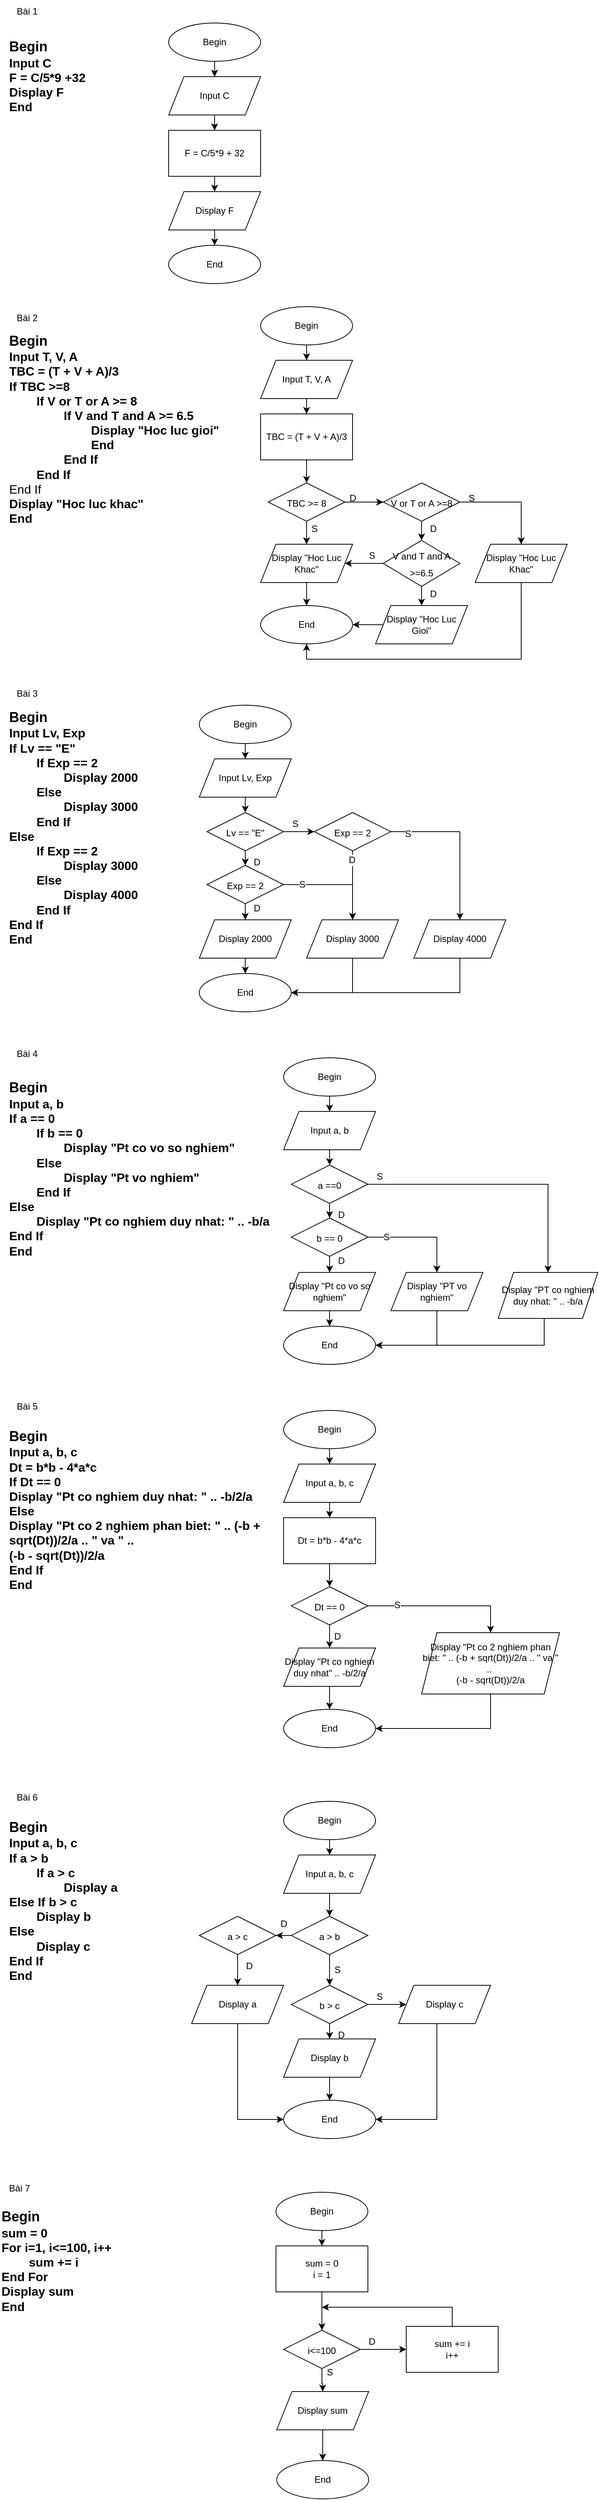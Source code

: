 <mxfile version="20.7.4" type="device"><diagram id="lc-SLpVV44eGKO-HCdqq" name="Trang-1"><mxGraphModel dx="4180" dy="2390" grid="1" gridSize="10" guides="1" tooltips="1" connect="1" arrows="1" fold="1" page="1" pageScale="1" pageWidth="827" pageHeight="1169" math="0" shadow="0"><root><mxCell id="0"/><mxCell id="1" parent="0"/><mxCell id="W1fI1ODTLd0WlLCJsgBS-1" value="Bài 1" style="text;html=1;align=center;verticalAlign=middle;resizable=0;points=[];autosize=1;strokeColor=none;fillColor=none;" vertex="1" parent="1"><mxGeometry x="40" y="40" width="50" height="30" as="geometry"/></mxCell><mxCell id="W1fI1ODTLd0WlLCJsgBS-13" style="edgeStyle=orthogonalEdgeStyle;rounded=0;orthogonalLoop=1;jettySize=auto;html=1;fontSize=18;" edge="1" parent="1" source="W1fI1ODTLd0WlLCJsgBS-7" target="W1fI1ODTLd0WlLCJsgBS-9"><mxGeometry relative="1" as="geometry"/></mxCell><mxCell id="W1fI1ODTLd0WlLCJsgBS-7" value="Begin" style="ellipse;whiteSpace=wrap;html=1;" vertex="1" parent="1"><mxGeometry x="250" y="70" width="120" height="50" as="geometry"/></mxCell><mxCell id="W1fI1ODTLd0WlLCJsgBS-8" value="&lt;div style=&quot;&quot;&gt;&lt;span style=&quot;background-color: initial;&quot;&gt;&lt;font style=&quot;font-size: 18px;&quot;&gt;&lt;b&gt;Begin&lt;/b&gt;&lt;/font&gt;&lt;/span&gt;&lt;/div&gt;&lt;div style=&quot;&quot;&gt;&lt;span style=&quot;background-color: initial;&quot;&gt;&lt;font size=&quot;3&quot;&gt;&lt;b&gt;Input C&lt;/b&gt;&lt;/font&gt;&lt;/span&gt;&lt;/div&gt;&lt;div style=&quot;&quot;&gt;&lt;span style=&quot;background-color: initial;&quot;&gt;&lt;font size=&quot;3&quot;&gt;&lt;b&gt;F = C/5*9 +32&lt;/b&gt;&lt;/font&gt;&lt;/span&gt;&lt;/div&gt;&lt;div style=&quot;&quot;&gt;&lt;span style=&quot;background-color: initial;&quot;&gt;&lt;font size=&quot;3&quot;&gt;&lt;b&gt;Display F&lt;/b&gt;&lt;/font&gt;&lt;/span&gt;&lt;/div&gt;&lt;div style=&quot;&quot;&gt;&lt;span style=&quot;background-color: initial;&quot;&gt;&lt;font size=&quot;3&quot;&gt;&lt;b&gt;End&lt;/b&gt;&lt;/font&gt;&lt;/span&gt;&lt;/div&gt;" style="text;html=1;strokeColor=none;fillColor=none;align=left;verticalAlign=middle;whiteSpace=wrap;rounded=0;" vertex="1" parent="1"><mxGeometry x="40" y="80" width="175" height="120" as="geometry"/></mxCell><mxCell id="W1fI1ODTLd0WlLCJsgBS-14" style="edgeStyle=orthogonalEdgeStyle;rounded=0;orthogonalLoop=1;jettySize=auto;html=1;fontSize=18;" edge="1" parent="1" source="W1fI1ODTLd0WlLCJsgBS-9" target="W1fI1ODTLd0WlLCJsgBS-10"><mxGeometry relative="1" as="geometry"/></mxCell><mxCell id="W1fI1ODTLd0WlLCJsgBS-9" value="Input C" style="shape=parallelogram;perimeter=parallelogramPerimeter;whiteSpace=wrap;html=1;fixedSize=1;" vertex="1" parent="1"><mxGeometry x="250" y="140" width="120" height="50" as="geometry"/></mxCell><mxCell id="W1fI1ODTLd0WlLCJsgBS-15" style="edgeStyle=orthogonalEdgeStyle;rounded=0;orthogonalLoop=1;jettySize=auto;html=1;fontSize=18;" edge="1" parent="1" source="W1fI1ODTLd0WlLCJsgBS-10" target="W1fI1ODTLd0WlLCJsgBS-11"><mxGeometry relative="1" as="geometry"/></mxCell><mxCell id="W1fI1ODTLd0WlLCJsgBS-10" value="F = C/5*9 + 32" style="rounded=0;whiteSpace=wrap;html=1;" vertex="1" parent="1"><mxGeometry x="250" y="210" width="120" height="60" as="geometry"/></mxCell><mxCell id="W1fI1ODTLd0WlLCJsgBS-16" style="edgeStyle=orthogonalEdgeStyle;rounded=0;orthogonalLoop=1;jettySize=auto;html=1;fontSize=18;" edge="1" parent="1" source="W1fI1ODTLd0WlLCJsgBS-11" target="W1fI1ODTLd0WlLCJsgBS-12"><mxGeometry relative="1" as="geometry"/></mxCell><mxCell id="W1fI1ODTLd0WlLCJsgBS-11" value="Display F" style="shape=parallelogram;perimeter=parallelogramPerimeter;whiteSpace=wrap;html=1;fixedSize=1;" vertex="1" parent="1"><mxGeometry x="250" y="290" width="120" height="50" as="geometry"/></mxCell><mxCell id="W1fI1ODTLd0WlLCJsgBS-12" value="End" style="ellipse;whiteSpace=wrap;html=1;" vertex="1" parent="1"><mxGeometry x="250" y="360" width="120" height="50" as="geometry"/></mxCell><mxCell id="W1fI1ODTLd0WlLCJsgBS-19" value="Bài 2" style="text;html=1;align=center;verticalAlign=middle;resizable=0;points=[];autosize=1;strokeColor=none;fillColor=none;" vertex="1" parent="1"><mxGeometry x="40" y="440" width="50" height="30" as="geometry"/></mxCell><mxCell id="W1fI1ODTLd0WlLCJsgBS-20" value="&lt;div style=&quot;&quot;&gt;&lt;span style=&quot;background-color: initial;&quot;&gt;&lt;font style=&quot;font-size: 18px;&quot;&gt;&lt;b&gt;Begin&lt;/b&gt;&lt;/font&gt;&lt;/span&gt;&lt;/div&gt;&lt;div style=&quot;&quot;&gt;&lt;span style=&quot;background-color: initial;&quot;&gt;&lt;font size=&quot;3&quot;&gt;&lt;b&gt;Input T, V, A&lt;/b&gt;&lt;/font&gt;&lt;/span&gt;&lt;/div&gt;&lt;div style=&quot;&quot;&gt;&lt;font size=&quot;3&quot;&gt;&lt;b&gt;TBC = (T + V + A)/3&lt;/b&gt;&lt;/font&gt;&lt;/div&gt;&lt;div style=&quot;&quot;&gt;&lt;font size=&quot;3&quot;&gt;&lt;b&gt;If TBC &amp;gt;=8&lt;/b&gt;&lt;/font&gt;&lt;/div&gt;&lt;div style=&quot;&quot;&gt;&lt;font size=&quot;3&quot;&gt;&lt;b&gt;&lt;span style=&quot;white-space: pre;&quot;&gt;&#9;&lt;/span&gt;If V or T or A &amp;gt;= 8&lt;br&gt;&lt;/b&gt;&lt;/font&gt;&lt;/div&gt;&lt;div style=&quot;&quot;&gt;&lt;font size=&quot;3&quot;&gt;&lt;b&gt;&lt;span style=&quot;white-space: pre;&quot;&gt;&#9;&lt;/span&gt;&lt;span style=&quot;white-space: pre;&quot;&gt;&#9;&lt;/span&gt;If V and T and A &amp;gt;= 6.5&lt;/b&gt;&lt;/font&gt;&lt;/div&gt;&lt;div style=&quot;&quot;&gt;&lt;font size=&quot;3&quot;&gt;&lt;b&gt;&lt;span style=&quot;white-space: pre;&quot;&gt;&#9;&lt;/span&gt;&lt;span style=&quot;white-space: pre;&quot;&gt;&#9;&lt;/span&gt;&lt;span style=&quot;white-space: pre;&quot;&gt;&#9;&lt;/span&gt;Display &quot;Hoc luc gioi&quot;&lt;br&gt;&lt;/b&gt;&lt;/font&gt;&lt;/div&gt;&lt;div style=&quot;&quot;&gt;&lt;font size=&quot;3&quot;&gt;&lt;b&gt;&lt;span style=&quot;white-space: pre;&quot;&gt;&#9;&lt;/span&gt;&lt;span style=&quot;white-space: pre;&quot;&gt;&#9;&lt;/span&gt;&lt;span style=&quot;white-space: pre;&quot;&gt;&#9;&lt;/span&gt;End&lt;br&gt;&lt;/b&gt;&lt;/font&gt;&lt;/div&gt;&lt;div style=&quot;&quot;&gt;&lt;font size=&quot;3&quot;&gt;&lt;b&gt;&lt;span style=&quot;white-space: pre;&quot;&gt;&#9;&lt;/span&gt;&lt;span style=&quot;white-space: pre;&quot;&gt;&#9;&lt;/span&gt;End If&lt;br&gt;&lt;/b&gt;&lt;/font&gt;&lt;/div&gt;&lt;div style=&quot;&quot;&gt;&lt;font size=&quot;3&quot;&gt;&lt;b&gt;&lt;span style=&quot;white-space: pre;&quot;&gt;&#9;&lt;/span&gt;End If&lt;/b&gt;&lt;/font&gt;&lt;span style=&quot;background-color: initial; font-size: medium; white-space: pre;&quot;&gt;&#9;&lt;/span&gt;&lt;/div&gt;&lt;div style=&quot;&quot;&gt;&lt;font size=&quot;3&quot;&gt;End If&lt;/font&gt;&lt;/div&gt;&lt;div style=&quot;&quot;&gt;&lt;span style=&quot;background-color: initial;&quot;&gt;&lt;font size=&quot;3&quot;&gt;&lt;b&gt;Display &quot;Hoc luc khac&quot;&lt;/b&gt;&lt;/font&gt;&lt;/span&gt;&lt;/div&gt;&lt;div style=&quot;&quot;&gt;&lt;span style=&quot;background-color: initial;&quot;&gt;&lt;font size=&quot;3&quot;&gt;&lt;b&gt;End&lt;/b&gt;&lt;/font&gt;&lt;/span&gt;&lt;/div&gt;" style="text;html=1;strokeColor=none;fillColor=none;align=left;verticalAlign=middle;whiteSpace=wrap;rounded=0;" vertex="1" parent="1"><mxGeometry x="40" y="480" width="300" height="240" as="geometry"/></mxCell><mxCell id="W1fI1ODTLd0WlLCJsgBS-21" style="edgeStyle=orthogonalEdgeStyle;rounded=0;orthogonalLoop=1;jettySize=auto;html=1;fontSize=18;" edge="1" source="W1fI1ODTLd0WlLCJsgBS-22" target="W1fI1ODTLd0WlLCJsgBS-24" parent="1"><mxGeometry relative="1" as="geometry"/></mxCell><mxCell id="W1fI1ODTLd0WlLCJsgBS-22" value="Begin" style="ellipse;whiteSpace=wrap;html=1;" vertex="1" parent="1"><mxGeometry x="370" y="440" width="120" height="50" as="geometry"/></mxCell><mxCell id="W1fI1ODTLd0WlLCJsgBS-23" style="edgeStyle=orthogonalEdgeStyle;rounded=0;orthogonalLoop=1;jettySize=auto;html=1;fontSize=18;" edge="1" source="W1fI1ODTLd0WlLCJsgBS-24" target="W1fI1ODTLd0WlLCJsgBS-26" parent="1"><mxGeometry relative="1" as="geometry"/></mxCell><mxCell id="W1fI1ODTLd0WlLCJsgBS-24" value="Input T, V, A" style="shape=parallelogram;perimeter=parallelogramPerimeter;whiteSpace=wrap;html=1;fixedSize=1;" vertex="1" parent="1"><mxGeometry x="370" y="510" width="120" height="50" as="geometry"/></mxCell><mxCell id="W1fI1ODTLd0WlLCJsgBS-35" style="edgeStyle=orthogonalEdgeStyle;rounded=0;orthogonalLoop=1;jettySize=auto;html=1;entryX=0.5;entryY=0;entryDx=0;entryDy=0;fontSize=12;" edge="1" parent="1" source="W1fI1ODTLd0WlLCJsgBS-26" target="W1fI1ODTLd0WlLCJsgBS-30"><mxGeometry relative="1" as="geometry"/></mxCell><mxCell id="W1fI1ODTLd0WlLCJsgBS-26" value="TBC = (T + V + A)/3" style="rounded=0;whiteSpace=wrap;html=1;" vertex="1" parent="1"><mxGeometry x="370" y="580" width="120" height="60" as="geometry"/></mxCell><mxCell id="W1fI1ODTLd0WlLCJsgBS-27" style="edgeStyle=orthogonalEdgeStyle;rounded=0;orthogonalLoop=1;jettySize=auto;html=1;fontSize=18;" edge="1" source="W1fI1ODTLd0WlLCJsgBS-28" target="W1fI1ODTLd0WlLCJsgBS-29" parent="1"><mxGeometry relative="1" as="geometry"/></mxCell><mxCell id="W1fI1ODTLd0WlLCJsgBS-28" value="Display &quot;Hoc Luc Khac&quot;" style="shape=parallelogram;perimeter=parallelogramPerimeter;whiteSpace=wrap;html=1;fixedSize=1;" vertex="1" parent="1"><mxGeometry x="370" y="750" width="120" height="50" as="geometry"/></mxCell><mxCell id="W1fI1ODTLd0WlLCJsgBS-29" value="End" style="ellipse;whiteSpace=wrap;html=1;" vertex="1" parent="1"><mxGeometry x="370" y="830" width="120" height="50" as="geometry"/></mxCell><mxCell id="W1fI1ODTLd0WlLCJsgBS-36" style="edgeStyle=orthogonalEdgeStyle;rounded=0;orthogonalLoop=1;jettySize=auto;html=1;entryX=0.5;entryY=0;entryDx=0;entryDy=0;fontSize=12;" edge="1" parent="1" source="W1fI1ODTLd0WlLCJsgBS-30" target="W1fI1ODTLd0WlLCJsgBS-28"><mxGeometry relative="1" as="geometry"/></mxCell><mxCell id="W1fI1ODTLd0WlLCJsgBS-37" style="edgeStyle=orthogonalEdgeStyle;rounded=0;orthogonalLoop=1;jettySize=auto;html=1;entryX=0;entryY=0.5;entryDx=0;entryDy=0;fontSize=12;" edge="1" parent="1" source="W1fI1ODTLd0WlLCJsgBS-30" target="W1fI1ODTLd0WlLCJsgBS-31"><mxGeometry relative="1" as="geometry"/></mxCell><mxCell id="W1fI1ODTLd0WlLCJsgBS-41" value="" style="edgeStyle=orthogonalEdgeStyle;rounded=0;orthogonalLoop=1;jettySize=auto;html=1;fontSize=12;" edge="1" parent="1" source="W1fI1ODTLd0WlLCJsgBS-30" target="W1fI1ODTLd0WlLCJsgBS-31"><mxGeometry relative="1" as="geometry"/></mxCell><mxCell id="W1fI1ODTLd0WlLCJsgBS-30" value="&lt;span style=&quot;font-size: 12px;&quot;&gt;TBC &amp;gt;= 8&lt;/span&gt;" style="rhombus;whiteSpace=wrap;html=1;fontSize=18;" vertex="1" parent="1"><mxGeometry x="380" y="670" width="100" height="50" as="geometry"/></mxCell><mxCell id="W1fI1ODTLd0WlLCJsgBS-38" style="edgeStyle=orthogonalEdgeStyle;rounded=0;orthogonalLoop=1;jettySize=auto;html=1;fontSize=12;" edge="1" parent="1" source="W1fI1ODTLd0WlLCJsgBS-31" target="W1fI1ODTLd0WlLCJsgBS-32"><mxGeometry relative="1" as="geometry"/></mxCell><mxCell id="W1fI1ODTLd0WlLCJsgBS-55" style="edgeStyle=orthogonalEdgeStyle;rounded=0;orthogonalLoop=1;jettySize=auto;html=1;fontSize=12;" edge="1" parent="1" source="W1fI1ODTLd0WlLCJsgBS-31" target="W1fI1ODTLd0WlLCJsgBS-53"><mxGeometry relative="1" as="geometry"/></mxCell><mxCell id="W1fI1ODTLd0WlLCJsgBS-31" value="&lt;span style=&quot;font-size: 12px;&quot;&gt;V or T or A &amp;gt;=8&lt;/span&gt;" style="rhombus;whiteSpace=wrap;html=1;fontSize=18;" vertex="1" parent="1"><mxGeometry x="530" y="670" width="100" height="50" as="geometry"/></mxCell><mxCell id="W1fI1ODTLd0WlLCJsgBS-39" style="edgeStyle=orthogonalEdgeStyle;rounded=0;orthogonalLoop=1;jettySize=auto;html=1;entryX=0.5;entryY=0;entryDx=0;entryDy=0;fontSize=12;" edge="1" parent="1" source="W1fI1ODTLd0WlLCJsgBS-32" target="W1fI1ODTLd0WlLCJsgBS-33"><mxGeometry relative="1" as="geometry"/></mxCell><mxCell id="W1fI1ODTLd0WlLCJsgBS-51" style="edgeStyle=orthogonalEdgeStyle;rounded=0;orthogonalLoop=1;jettySize=auto;html=1;fontSize=12;" edge="1" parent="1" source="W1fI1ODTLd0WlLCJsgBS-32" target="W1fI1ODTLd0WlLCJsgBS-28"><mxGeometry relative="1" as="geometry"/></mxCell><mxCell id="W1fI1ODTLd0WlLCJsgBS-32" value="&lt;span style=&quot;font-size: 12px;&quot;&gt;V and T and A &amp;gt;=6.5&lt;/span&gt;" style="rhombus;whiteSpace=wrap;html=1;fontSize=18;" vertex="1" parent="1"><mxGeometry x="530" y="745" width="100" height="60" as="geometry"/></mxCell><mxCell id="W1fI1ODTLd0WlLCJsgBS-50" style="edgeStyle=orthogonalEdgeStyle;rounded=0;orthogonalLoop=1;jettySize=auto;html=1;entryX=1;entryY=0.5;entryDx=0;entryDy=0;fontSize=12;" edge="1" parent="1" source="W1fI1ODTLd0WlLCJsgBS-33" target="W1fI1ODTLd0WlLCJsgBS-29"><mxGeometry relative="1" as="geometry"/></mxCell><mxCell id="W1fI1ODTLd0WlLCJsgBS-33" value="Display &quot;Hoc Luc Gioi&quot;" style="shape=parallelogram;perimeter=parallelogramPerimeter;whiteSpace=wrap;html=1;fixedSize=1;" vertex="1" parent="1"><mxGeometry x="520" y="830" width="120" height="50" as="geometry"/></mxCell><mxCell id="W1fI1ODTLd0WlLCJsgBS-46" value="D" style="text;html=1;align=center;verticalAlign=middle;resizable=0;points=[];autosize=1;strokeColor=none;fillColor=none;fontSize=12;" vertex="1" parent="1"><mxGeometry x="475" y="675" width="30" height="30" as="geometry"/></mxCell><mxCell id="W1fI1ODTLd0WlLCJsgBS-47" value="S" style="text;html=1;align=center;verticalAlign=middle;resizable=0;points=[];autosize=1;strokeColor=none;fillColor=none;fontSize=12;" vertex="1" parent="1"><mxGeometry x="425" y="715" width="30" height="30" as="geometry"/></mxCell><mxCell id="W1fI1ODTLd0WlLCJsgBS-48" value="D" style="text;html=1;align=center;verticalAlign=middle;resizable=0;points=[];autosize=1;strokeColor=none;fillColor=none;fontSize=12;" vertex="1" parent="1"><mxGeometry x="580" y="715" width="30" height="30" as="geometry"/></mxCell><mxCell id="W1fI1ODTLd0WlLCJsgBS-49" value="D" style="text;html=1;align=center;verticalAlign=middle;resizable=0;points=[];autosize=1;strokeColor=none;fillColor=none;fontSize=12;" vertex="1" parent="1"><mxGeometry x="580" y="800" width="30" height="30" as="geometry"/></mxCell><mxCell id="W1fI1ODTLd0WlLCJsgBS-52" value="S" style="text;html=1;align=center;verticalAlign=middle;resizable=0;points=[];autosize=1;strokeColor=none;fillColor=none;fontSize=12;" vertex="1" parent="1"><mxGeometry x="500" y="750" width="30" height="30" as="geometry"/></mxCell><mxCell id="W1fI1ODTLd0WlLCJsgBS-58" style="edgeStyle=orthogonalEdgeStyle;rounded=0;orthogonalLoop=1;jettySize=auto;html=1;entryX=0.5;entryY=1;entryDx=0;entryDy=0;fontSize=12;" edge="1" parent="1" source="W1fI1ODTLd0WlLCJsgBS-53" target="W1fI1ODTLd0WlLCJsgBS-29"><mxGeometry relative="1" as="geometry"><Array as="points"><mxPoint x="710" y="900"/><mxPoint x="430" y="900"/></Array></mxGeometry></mxCell><mxCell id="W1fI1ODTLd0WlLCJsgBS-53" value="Display &quot;Hoc Luc Khac&quot;" style="shape=parallelogram;perimeter=parallelogramPerimeter;whiteSpace=wrap;html=1;fixedSize=1;" vertex="1" parent="1"><mxGeometry x="650" y="750" width="120" height="50" as="geometry"/></mxCell><mxCell id="W1fI1ODTLd0WlLCJsgBS-56" value="S" style="text;html=1;align=center;verticalAlign=middle;resizable=0;points=[];autosize=1;strokeColor=none;fillColor=none;fontSize=12;" vertex="1" parent="1"><mxGeometry x="630" y="675" width="30" height="30" as="geometry"/></mxCell><mxCell id="W1fI1ODTLd0WlLCJsgBS-59" value="Bài 3" style="text;html=1;align=center;verticalAlign=middle;resizable=0;points=[];autosize=1;strokeColor=none;fillColor=none;" vertex="1" parent="1"><mxGeometry x="40" y="930" width="50" height="30" as="geometry"/></mxCell><mxCell id="W1fI1ODTLd0WlLCJsgBS-60" value="&lt;div style=&quot;&quot;&gt;&lt;span style=&quot;background-color: initial;&quot;&gt;&lt;font style=&quot;font-size: 18px;&quot;&gt;&lt;b&gt;Begin&lt;/b&gt;&lt;/font&gt;&lt;/span&gt;&lt;/div&gt;&lt;div style=&quot;&quot;&gt;&lt;span style=&quot;background-color: initial;&quot;&gt;&lt;font size=&quot;3&quot;&gt;&lt;b&gt;Input Lv, Exp&lt;/b&gt;&lt;/font&gt;&lt;/span&gt;&lt;/div&gt;&lt;div style=&quot;&quot;&gt;&lt;font size=&quot;3&quot;&gt;&lt;b&gt;If Lv == &quot;E&quot;&lt;/b&gt;&lt;/font&gt;&lt;/div&gt;&lt;div style=&quot;&quot;&gt;&lt;font size=&quot;3&quot;&gt;&lt;b&gt;&lt;span style=&quot;white-space: pre;&quot;&gt;&#9;&lt;/span&gt;If Exp == 2&lt;/b&gt;&lt;/font&gt;&lt;/div&gt;&lt;div style=&quot;&quot;&gt;&lt;font size=&quot;3&quot;&gt;&lt;b&gt;&lt;span style=&quot;white-space: pre;&quot;&gt;&#9;&lt;/span&gt;&lt;span style=&quot;white-space: pre;&quot;&gt;&#9;&lt;/span&gt;Display 2000&lt;br&gt;&lt;/b&gt;&lt;/font&gt;&lt;/div&gt;&lt;div style=&quot;&quot;&gt;&lt;font size=&quot;3&quot;&gt;&lt;b&gt;&lt;span style=&quot;white-space: pre;&quot;&gt;&#9;&lt;/span&gt;Else&lt;br&gt;&lt;/b&gt;&lt;/font&gt;&lt;/div&gt;&lt;div style=&quot;&quot;&gt;&lt;font size=&quot;3&quot;&gt;&lt;b&gt;&lt;span style=&quot;white-space: pre;&quot;&gt;&#9;&lt;/span&gt;&lt;span style=&quot;white-space: pre;&quot;&gt;&#9;&lt;/span&gt;Display 3000&lt;br&gt;&lt;/b&gt;&lt;/font&gt;&lt;/div&gt;&lt;div style=&quot;&quot;&gt;&lt;font size=&quot;3&quot;&gt;&lt;b&gt;&lt;span style=&quot;white-space: pre;&quot;&gt;&#9;&lt;/span&gt;End If&lt;br&gt;&lt;/b&gt;&lt;/font&gt;&lt;/div&gt;&lt;div style=&quot;&quot;&gt;&lt;font size=&quot;3&quot;&gt;&lt;b&gt;Else&lt;/b&gt;&lt;/font&gt;&lt;/div&gt;&lt;div style=&quot;&quot;&gt;&lt;font size=&quot;3&quot;&gt;&lt;b&gt;&lt;span style=&quot;white-space: pre;&quot;&gt;&#9;&lt;/span&gt;If Exp == 2&lt;br&gt;&lt;/b&gt;&lt;/font&gt;&lt;/div&gt;&lt;div style=&quot;&quot;&gt;&lt;font size=&quot;3&quot;&gt;&lt;b&gt;&lt;span style=&quot;white-space: pre;&quot;&gt;&#9;&lt;/span&gt;&lt;span style=&quot;white-space: pre;&quot;&gt;&#9;&lt;/span&gt;Display 3000&lt;br&gt;&lt;/b&gt;&lt;/font&gt;&lt;/div&gt;&lt;div style=&quot;&quot;&gt;&lt;font size=&quot;3&quot;&gt;&lt;b&gt;&lt;span style=&quot;white-space: pre;&quot;&gt;&#9;&lt;/span&gt;Else&lt;br&gt;&lt;/b&gt;&lt;/font&gt;&lt;/div&gt;&lt;div style=&quot;&quot;&gt;&lt;font size=&quot;3&quot;&gt;&lt;b&gt;&lt;span style=&quot;white-space: pre;&quot;&gt;&#9;&lt;/span&gt;&lt;span style=&quot;white-space: pre;&quot;&gt;&#9;&lt;/span&gt;Display 4000&lt;br&gt;&lt;/b&gt;&lt;/font&gt;&lt;/div&gt;&lt;div style=&quot;&quot;&gt;&lt;font size=&quot;3&quot;&gt;&lt;b&gt;&lt;span style=&quot;white-space: pre;&quot;&gt;&#9;&lt;/span&gt;End If&lt;/b&gt;&lt;/font&gt;&lt;/div&gt;&lt;div style=&quot;&quot;&gt;&lt;font size=&quot;3&quot;&gt;&lt;b&gt;End If&lt;/b&gt;&lt;/font&gt;&lt;/div&gt;&lt;div style=&quot;&quot;&gt;&lt;span style=&quot;background-color: initial;&quot;&gt;&lt;font size=&quot;3&quot;&gt;&lt;b&gt;End&lt;/b&gt;&lt;/font&gt;&lt;/span&gt;&lt;/div&gt;" style="text;html=1;strokeColor=none;fillColor=none;align=left;verticalAlign=middle;whiteSpace=wrap;rounded=0;" vertex="1" parent="1"><mxGeometry x="40" y="970" width="230" height="300" as="geometry"/></mxCell><mxCell id="W1fI1ODTLd0WlLCJsgBS-61" style="edgeStyle=orthogonalEdgeStyle;rounded=0;orthogonalLoop=1;jettySize=auto;html=1;fontSize=18;" edge="1" source="W1fI1ODTLd0WlLCJsgBS-62" target="W1fI1ODTLd0WlLCJsgBS-64" parent="1"><mxGeometry relative="1" as="geometry"/></mxCell><mxCell id="W1fI1ODTLd0WlLCJsgBS-62" value="Begin" style="ellipse;whiteSpace=wrap;html=1;" vertex="1" parent="1"><mxGeometry x="290" y="960" width="120" height="50" as="geometry"/></mxCell><mxCell id="W1fI1ODTLd0WlLCJsgBS-63" style="edgeStyle=orthogonalEdgeStyle;rounded=0;orthogonalLoop=1;jettySize=auto;html=1;fontSize=18;" edge="1" source="W1fI1ODTLd0WlLCJsgBS-64" parent="1"><mxGeometry relative="1" as="geometry"><mxPoint x="350" y="1100" as="targetPoint"/></mxGeometry></mxCell><mxCell id="W1fI1ODTLd0WlLCJsgBS-64" value="Input Lv, Exp" style="shape=parallelogram;perimeter=parallelogramPerimeter;whiteSpace=wrap;html=1;fixedSize=1;" vertex="1" parent="1"><mxGeometry x="290" y="1030" width="120" height="50" as="geometry"/></mxCell><mxCell id="W1fI1ODTLd0WlLCJsgBS-67" style="edgeStyle=orthogonalEdgeStyle;rounded=0;orthogonalLoop=1;jettySize=auto;html=1;fontSize=18;" edge="1" source="W1fI1ODTLd0WlLCJsgBS-68" target="W1fI1ODTLd0WlLCJsgBS-69" parent="1"><mxGeometry relative="1" as="geometry"/></mxCell><mxCell id="W1fI1ODTLd0WlLCJsgBS-68" value="Display 2000" style="shape=parallelogram;perimeter=parallelogramPerimeter;whiteSpace=wrap;html=1;fixedSize=1;" vertex="1" parent="1"><mxGeometry x="290" y="1240" width="120" height="50" as="geometry"/></mxCell><mxCell id="W1fI1ODTLd0WlLCJsgBS-69" value="End" style="ellipse;whiteSpace=wrap;html=1;" vertex="1" parent="1"><mxGeometry x="290" y="1310" width="120" height="50" as="geometry"/></mxCell><mxCell id="W1fI1ODTLd0WlLCJsgBS-93" style="edgeStyle=orthogonalEdgeStyle;rounded=0;orthogonalLoop=1;jettySize=auto;html=1;entryX=0.5;entryY=0;entryDx=0;entryDy=0;fontSize=12;" edge="1" parent="1" source="W1fI1ODTLd0WlLCJsgBS-73" target="W1fI1ODTLd0WlLCJsgBS-90"><mxGeometry relative="1" as="geometry"/></mxCell><mxCell id="W1fI1ODTLd0WlLCJsgBS-95" style="edgeStyle=orthogonalEdgeStyle;rounded=0;orthogonalLoop=1;jettySize=auto;html=1;entryX=0;entryY=0.5;entryDx=0;entryDy=0;fontSize=12;" edge="1" parent="1" source="W1fI1ODTLd0WlLCJsgBS-73" target="W1fI1ODTLd0WlLCJsgBS-94"><mxGeometry relative="1" as="geometry"/></mxCell><mxCell id="W1fI1ODTLd0WlLCJsgBS-73" value="&lt;span style=&quot;font-size: 12px;&quot;&gt;Lv == &quot;E&quot;&lt;/span&gt;" style="rhombus;whiteSpace=wrap;html=1;fontSize=18;" vertex="1" parent="1"><mxGeometry x="300" y="1100" width="100" height="50" as="geometry"/></mxCell><mxCell id="W1fI1ODTLd0WlLCJsgBS-82" value="D" style="text;html=1;align=center;verticalAlign=middle;resizable=0;points=[];autosize=1;strokeColor=none;fillColor=none;fontSize=12;" vertex="1" parent="1"><mxGeometry x="350" y="1150" width="30" height="30" as="geometry"/></mxCell><mxCell id="W1fI1ODTLd0WlLCJsgBS-83" value="S" style="text;html=1;align=center;verticalAlign=middle;resizable=0;points=[];autosize=1;strokeColor=none;fillColor=none;fontSize=12;" vertex="1" parent="1"><mxGeometry x="400" y="1100" width="30" height="30" as="geometry"/></mxCell><mxCell id="W1fI1ODTLd0WlLCJsgBS-96" style="edgeStyle=orthogonalEdgeStyle;rounded=0;orthogonalLoop=1;jettySize=auto;html=1;entryX=0.5;entryY=0;entryDx=0;entryDy=0;fontSize=12;" edge="1" parent="1" source="W1fI1ODTLd0WlLCJsgBS-90" target="W1fI1ODTLd0WlLCJsgBS-68"><mxGeometry relative="1" as="geometry"/></mxCell><mxCell id="W1fI1ODTLd0WlLCJsgBS-98" style="edgeStyle=orthogonalEdgeStyle;rounded=0;orthogonalLoop=1;jettySize=auto;html=1;fontSize=12;" edge="1" parent="1" source="W1fI1ODTLd0WlLCJsgBS-90" target="W1fI1ODTLd0WlLCJsgBS-91"><mxGeometry relative="1" as="geometry"/></mxCell><mxCell id="W1fI1ODTLd0WlLCJsgBS-100" value="S" style="edgeLabel;html=1;align=center;verticalAlign=middle;resizable=0;points=[];fontSize=12;" vertex="1" connectable="0" parent="W1fI1ODTLd0WlLCJsgBS-98"><mxGeometry x="-0.649" relative="1" as="geometry"><mxPoint as="offset"/></mxGeometry></mxCell><mxCell id="W1fI1ODTLd0WlLCJsgBS-90" value="&lt;span style=&quot;font-size: 12px;&quot;&gt;Exp == 2&lt;/span&gt;" style="rhombus;whiteSpace=wrap;html=1;fontSize=18;" vertex="1" parent="1"><mxGeometry x="300" y="1169" width="100" height="50" as="geometry"/></mxCell><mxCell id="W1fI1ODTLd0WlLCJsgBS-106" style="edgeStyle=orthogonalEdgeStyle;rounded=0;orthogonalLoop=1;jettySize=auto;html=1;entryX=1;entryY=0.5;entryDx=0;entryDy=0;fontSize=12;" edge="1" parent="1" source="W1fI1ODTLd0WlLCJsgBS-91" target="W1fI1ODTLd0WlLCJsgBS-69"><mxGeometry relative="1" as="geometry"><Array as="points"><mxPoint x="490" y="1335"/></Array></mxGeometry></mxCell><mxCell id="W1fI1ODTLd0WlLCJsgBS-91" value="Display 3000" style="shape=parallelogram;perimeter=parallelogramPerimeter;whiteSpace=wrap;html=1;fixedSize=1;" vertex="1" parent="1"><mxGeometry x="430" y="1240" width="120" height="50" as="geometry"/></mxCell><mxCell id="W1fI1ODTLd0WlLCJsgBS-109" style="edgeStyle=orthogonalEdgeStyle;rounded=0;orthogonalLoop=1;jettySize=auto;html=1;entryX=1;entryY=0.5;entryDx=0;entryDy=0;fontSize=12;" edge="1" parent="1" source="W1fI1ODTLd0WlLCJsgBS-92" target="W1fI1ODTLd0WlLCJsgBS-69"><mxGeometry relative="1" as="geometry"><Array as="points"><mxPoint x="630" y="1335"/></Array></mxGeometry></mxCell><mxCell id="W1fI1ODTLd0WlLCJsgBS-92" value="Display 4000" style="shape=parallelogram;perimeter=parallelogramPerimeter;whiteSpace=wrap;html=1;fixedSize=1;" vertex="1" parent="1"><mxGeometry x="570" y="1240" width="120" height="50" as="geometry"/></mxCell><mxCell id="W1fI1ODTLd0WlLCJsgBS-101" style="edgeStyle=orthogonalEdgeStyle;rounded=0;orthogonalLoop=1;jettySize=auto;html=1;entryX=0.5;entryY=0;entryDx=0;entryDy=0;fontSize=12;" edge="1" parent="1" source="W1fI1ODTLd0WlLCJsgBS-94" target="W1fI1ODTLd0WlLCJsgBS-91"><mxGeometry relative="1" as="geometry"/></mxCell><mxCell id="W1fI1ODTLd0WlLCJsgBS-102" value="D" style="edgeLabel;html=1;align=center;verticalAlign=middle;resizable=0;points=[];fontSize=12;" vertex="1" connectable="0" parent="W1fI1ODTLd0WlLCJsgBS-101"><mxGeometry x="-0.733" y="-1" relative="1" as="geometry"><mxPoint as="offset"/></mxGeometry></mxCell><mxCell id="W1fI1ODTLd0WlLCJsgBS-103" style="edgeStyle=orthogonalEdgeStyle;rounded=0;orthogonalLoop=1;jettySize=auto;html=1;entryX=0.5;entryY=0;entryDx=0;entryDy=0;fontSize=12;" edge="1" parent="1" source="W1fI1ODTLd0WlLCJsgBS-94" target="W1fI1ODTLd0WlLCJsgBS-92"><mxGeometry relative="1" as="geometry"/></mxCell><mxCell id="W1fI1ODTLd0WlLCJsgBS-104" value="S" style="edgeLabel;html=1;align=center;verticalAlign=middle;resizable=0;points=[];fontSize=12;" vertex="1" connectable="0" parent="W1fI1ODTLd0WlLCJsgBS-103"><mxGeometry x="-0.784" y="-3" relative="1" as="geometry"><mxPoint as="offset"/></mxGeometry></mxCell><mxCell id="W1fI1ODTLd0WlLCJsgBS-94" value="&lt;span style=&quot;font-size: 12px;&quot;&gt;Exp == 2&lt;/span&gt;" style="rhombus;whiteSpace=wrap;html=1;fontSize=18;" vertex="1" parent="1"><mxGeometry x="440" y="1100" width="100" height="50" as="geometry"/></mxCell><mxCell id="W1fI1ODTLd0WlLCJsgBS-97" value="D" style="text;html=1;align=center;verticalAlign=middle;resizable=0;points=[];autosize=1;strokeColor=none;fillColor=none;fontSize=12;" vertex="1" parent="1"><mxGeometry x="350" y="1210" width="30" height="30" as="geometry"/></mxCell><mxCell id="W1fI1ODTLd0WlLCJsgBS-110" value="Bài 4" style="text;html=1;align=center;verticalAlign=middle;resizable=0;points=[];autosize=1;strokeColor=none;fillColor=none;" vertex="1" parent="1"><mxGeometry x="40" y="1400" width="50" height="30" as="geometry"/></mxCell><mxCell id="W1fI1ODTLd0WlLCJsgBS-111" value="&lt;div style=&quot;&quot;&gt;&lt;span style=&quot;background-color: initial;&quot;&gt;&lt;font style=&quot;font-size: 18px;&quot;&gt;&lt;b&gt;Begin&lt;/b&gt;&lt;/font&gt;&lt;/span&gt;&lt;/div&gt;&lt;div style=&quot;&quot;&gt;&lt;span style=&quot;background-color: initial;&quot;&gt;&lt;font size=&quot;3&quot;&gt;&lt;b&gt;Input a, b&lt;/b&gt;&lt;/font&gt;&lt;/span&gt;&lt;/div&gt;&lt;div style=&quot;&quot;&gt;&lt;font size=&quot;3&quot;&gt;&lt;b&gt;If a == 0&lt;/b&gt;&lt;/font&gt;&lt;/div&gt;&lt;div style=&quot;&quot;&gt;&lt;font size=&quot;3&quot;&gt;&lt;b&gt;&lt;span style=&quot;white-space: pre;&quot;&gt;&#9;&lt;/span&gt;If b == 0&lt;br&gt;&lt;/b&gt;&lt;/font&gt;&lt;/div&gt;&lt;div style=&quot;&quot;&gt;&lt;font size=&quot;3&quot;&gt;&lt;b&gt;&lt;span style=&quot;white-space: pre;&quot;&gt;&#9;&lt;/span&gt;&lt;span style=&quot;white-space: pre;&quot;&gt;&#9;&lt;/span&gt;Display &quot;Pt co vo so nghiem&quot;&lt;br&gt;&lt;/b&gt;&lt;/font&gt;&lt;/div&gt;&lt;div style=&quot;&quot;&gt;&lt;font size=&quot;3&quot;&gt;&lt;b&gt;&lt;span style=&quot;white-space: pre;&quot;&gt;&#9;&lt;/span&gt;Else&lt;br&gt;&lt;/b&gt;&lt;/font&gt;&lt;/div&gt;&lt;div style=&quot;&quot;&gt;&lt;font size=&quot;3&quot;&gt;&lt;b&gt;&lt;span style=&quot;white-space: pre;&quot;&gt;&#9;&lt;/span&gt;&lt;span style=&quot;white-space: pre;&quot;&gt;&#9;&lt;/span&gt;Display &quot;Pt vo nghiem&quot;&lt;br&gt;&lt;/b&gt;&lt;/font&gt;&lt;/div&gt;&lt;div style=&quot;&quot;&gt;&lt;font size=&quot;3&quot;&gt;&lt;b&gt;&lt;span style=&quot;white-space: pre;&quot;&gt;&#9;&lt;/span&gt;End If&lt;br&gt;&lt;/b&gt;&lt;/font&gt;&lt;/div&gt;&lt;div style=&quot;&quot;&gt;&lt;font size=&quot;3&quot;&gt;&lt;b&gt;Else&lt;/b&gt;&lt;/font&gt;&lt;/div&gt;&lt;div style=&quot;&quot;&gt;&lt;font size=&quot;3&quot;&gt;&lt;b&gt;&lt;span style=&quot;white-space: pre;&quot;&gt;&#9;&lt;/span&gt;Display &quot;Pt co nghiem duy nhat: &quot; .. -b/a&lt;br&gt;&lt;/b&gt;&lt;/font&gt;&lt;/div&gt;&lt;div style=&quot;&quot;&gt;&lt;font size=&quot;3&quot;&gt;&lt;b&gt;End If&lt;/b&gt;&lt;/font&gt;&lt;/div&gt;&lt;div style=&quot;&quot;&gt;&lt;span style=&quot;background-color: initial;&quot;&gt;&lt;font size=&quot;3&quot;&gt;&lt;b&gt;End&lt;/b&gt;&lt;/font&gt;&lt;/span&gt;&lt;/div&gt;" style="text;html=1;strokeColor=none;fillColor=none;align=left;verticalAlign=middle;whiteSpace=wrap;rounded=0;" vertex="1" parent="1"><mxGeometry x="40" y="1440" width="370" height="250" as="geometry"/></mxCell><mxCell id="W1fI1ODTLd0WlLCJsgBS-112" style="edgeStyle=orthogonalEdgeStyle;rounded=0;orthogonalLoop=1;jettySize=auto;html=1;fontSize=18;" edge="1" source="W1fI1ODTLd0WlLCJsgBS-113" target="W1fI1ODTLd0WlLCJsgBS-115" parent="1"><mxGeometry relative="1" as="geometry"/></mxCell><mxCell id="W1fI1ODTLd0WlLCJsgBS-113" value="Begin" style="ellipse;whiteSpace=wrap;html=1;" vertex="1" parent="1"><mxGeometry x="400" y="1420" width="120" height="50" as="geometry"/></mxCell><mxCell id="W1fI1ODTLd0WlLCJsgBS-114" style="edgeStyle=orthogonalEdgeStyle;rounded=0;orthogonalLoop=1;jettySize=auto;html=1;fontSize=18;" edge="1" source="W1fI1ODTLd0WlLCJsgBS-115" parent="1"><mxGeometry relative="1" as="geometry"><mxPoint x="460" y="1560" as="targetPoint"/></mxGeometry></mxCell><mxCell id="W1fI1ODTLd0WlLCJsgBS-115" value="Input a, b" style="shape=parallelogram;perimeter=parallelogramPerimeter;whiteSpace=wrap;html=1;fixedSize=1;" vertex="1" parent="1"><mxGeometry x="400" y="1490" width="120" height="50" as="geometry"/></mxCell><mxCell id="W1fI1ODTLd0WlLCJsgBS-116" style="edgeStyle=orthogonalEdgeStyle;rounded=0;orthogonalLoop=1;jettySize=auto;html=1;fontSize=18;" edge="1" source="W1fI1ODTLd0WlLCJsgBS-117" target="W1fI1ODTLd0WlLCJsgBS-118" parent="1"><mxGeometry relative="1" as="geometry"/></mxCell><mxCell id="W1fI1ODTLd0WlLCJsgBS-117" value="Display &quot;Pt co vo so nghiem&quot;" style="shape=parallelogram;perimeter=parallelogramPerimeter;whiteSpace=wrap;html=1;fixedSize=1;" vertex="1" parent="1"><mxGeometry x="400" y="1700" width="120" height="50" as="geometry"/></mxCell><mxCell id="W1fI1ODTLd0WlLCJsgBS-118" value="End" style="ellipse;whiteSpace=wrap;html=1;" vertex="1" parent="1"><mxGeometry x="400" y="1770" width="120" height="50" as="geometry"/></mxCell><mxCell id="W1fI1ODTLd0WlLCJsgBS-119" style="edgeStyle=orthogonalEdgeStyle;rounded=0;orthogonalLoop=1;jettySize=auto;html=1;entryX=0.5;entryY=0;entryDx=0;entryDy=0;fontSize=12;" edge="1" source="W1fI1ODTLd0WlLCJsgBS-121" target="W1fI1ODTLd0WlLCJsgBS-127" parent="1"><mxGeometry relative="1" as="geometry"/></mxCell><mxCell id="W1fI1ODTLd0WlLCJsgBS-120" style="edgeStyle=orthogonalEdgeStyle;rounded=0;orthogonalLoop=1;jettySize=auto;html=1;entryX=0.5;entryY=0;entryDx=0;entryDy=0;fontSize=12;" edge="1" source="W1fI1ODTLd0WlLCJsgBS-121" target="W1fI1ODTLd0WlLCJsgBS-131" parent="1"><mxGeometry relative="1" as="geometry"><mxPoint x="550" y="1585" as="targetPoint"/></mxGeometry></mxCell><mxCell id="W1fI1ODTLd0WlLCJsgBS-121" value="&lt;span style=&quot;font-size: 12px;&quot;&gt;a ==0&lt;/span&gt;" style="rhombus;whiteSpace=wrap;html=1;fontSize=18;" vertex="1" parent="1"><mxGeometry x="410" y="1560" width="100" height="50" as="geometry"/></mxCell><mxCell id="W1fI1ODTLd0WlLCJsgBS-122" value="D" style="text;html=1;align=center;verticalAlign=middle;resizable=0;points=[];autosize=1;strokeColor=none;fillColor=none;fontSize=12;" vertex="1" parent="1"><mxGeometry x="460" y="1610" width="30" height="30" as="geometry"/></mxCell><mxCell id="W1fI1ODTLd0WlLCJsgBS-123" value="S" style="text;html=1;align=center;verticalAlign=middle;resizable=0;points=[];autosize=1;strokeColor=none;fillColor=none;fontSize=12;" vertex="1" parent="1"><mxGeometry x="510" y="1560" width="30" height="30" as="geometry"/></mxCell><mxCell id="W1fI1ODTLd0WlLCJsgBS-124" style="edgeStyle=orthogonalEdgeStyle;rounded=0;orthogonalLoop=1;jettySize=auto;html=1;entryX=0.5;entryY=0;entryDx=0;entryDy=0;fontSize=12;" edge="1" source="W1fI1ODTLd0WlLCJsgBS-127" target="W1fI1ODTLd0WlLCJsgBS-117" parent="1"><mxGeometry relative="1" as="geometry"/></mxCell><mxCell id="W1fI1ODTLd0WlLCJsgBS-125" style="edgeStyle=orthogonalEdgeStyle;rounded=0;orthogonalLoop=1;jettySize=auto;html=1;fontSize=12;" edge="1" source="W1fI1ODTLd0WlLCJsgBS-127" target="W1fI1ODTLd0WlLCJsgBS-129" parent="1"><mxGeometry relative="1" as="geometry"/></mxCell><mxCell id="W1fI1ODTLd0WlLCJsgBS-126" value="S" style="edgeLabel;html=1;align=center;verticalAlign=middle;resizable=0;points=[];fontSize=12;" vertex="1" connectable="0" parent="W1fI1ODTLd0WlLCJsgBS-125"><mxGeometry x="-0.649" relative="1" as="geometry"><mxPoint as="offset"/></mxGeometry></mxCell><mxCell id="W1fI1ODTLd0WlLCJsgBS-127" value="&lt;span style=&quot;font-size: 12px;&quot;&gt;b == 0&lt;/span&gt;" style="rhombus;whiteSpace=wrap;html=1;fontSize=18;" vertex="1" parent="1"><mxGeometry x="410" y="1629" width="100" height="50" as="geometry"/></mxCell><mxCell id="W1fI1ODTLd0WlLCJsgBS-128" style="edgeStyle=orthogonalEdgeStyle;rounded=0;orthogonalLoop=1;jettySize=auto;html=1;entryX=1;entryY=0.5;entryDx=0;entryDy=0;fontSize=12;" edge="1" source="W1fI1ODTLd0WlLCJsgBS-129" target="W1fI1ODTLd0WlLCJsgBS-118" parent="1"><mxGeometry relative="1" as="geometry"><Array as="points"><mxPoint x="600" y="1795"/></Array></mxGeometry></mxCell><mxCell id="W1fI1ODTLd0WlLCJsgBS-129" value="Display &quot;PT vo nghiem&quot;" style="shape=parallelogram;perimeter=parallelogramPerimeter;whiteSpace=wrap;html=1;fixedSize=1;" vertex="1" parent="1"><mxGeometry x="540" y="1700" width="120" height="50" as="geometry"/></mxCell><mxCell id="W1fI1ODTLd0WlLCJsgBS-130" style="edgeStyle=orthogonalEdgeStyle;rounded=0;orthogonalLoop=1;jettySize=auto;html=1;entryX=1;entryY=0.5;entryDx=0;entryDy=0;fontSize=12;" edge="1" source="W1fI1ODTLd0WlLCJsgBS-131" target="W1fI1ODTLd0WlLCJsgBS-118" parent="1"><mxGeometry relative="1" as="geometry"><Array as="points"><mxPoint x="740" y="1795"/></Array></mxGeometry></mxCell><mxCell id="W1fI1ODTLd0WlLCJsgBS-131" value="Display &quot;PT co nghiem duy nhat: &quot; .. -b/a" style="shape=parallelogram;perimeter=parallelogramPerimeter;whiteSpace=wrap;html=1;fixedSize=1;" vertex="1" parent="1"><mxGeometry x="680" y="1700" width="130" height="60" as="geometry"/></mxCell><mxCell id="W1fI1ODTLd0WlLCJsgBS-137" value="D" style="text;html=1;align=center;verticalAlign=middle;resizable=0;points=[];autosize=1;strokeColor=none;fillColor=none;fontSize=12;" vertex="1" parent="1"><mxGeometry x="460" y="1670" width="30" height="30" as="geometry"/></mxCell><mxCell id="W1fI1ODTLd0WlLCJsgBS-139" value="Bài 5" style="text;html=1;align=center;verticalAlign=middle;resizable=0;points=[];autosize=1;strokeColor=none;fillColor=none;" vertex="1" parent="1"><mxGeometry x="40" y="1860" width="50" height="30" as="geometry"/></mxCell><mxCell id="W1fI1ODTLd0WlLCJsgBS-140" value="&lt;div style=&quot;&quot;&gt;&lt;span style=&quot;background-color: initial;&quot;&gt;&lt;font style=&quot;font-size: 18px;&quot;&gt;&lt;b&gt;Begin&lt;/b&gt;&lt;/font&gt;&lt;/span&gt;&lt;/div&gt;&lt;div style=&quot;&quot;&gt;&lt;span style=&quot;background-color: initial;&quot;&gt;&lt;font size=&quot;3&quot;&gt;&lt;b&gt;Input a, b, c&lt;/b&gt;&lt;/font&gt;&lt;/span&gt;&lt;/div&gt;&lt;div style=&quot;&quot;&gt;&lt;span style=&quot;background-color: initial;&quot;&gt;&lt;font size=&quot;3&quot;&gt;&lt;b&gt;Dt = b*b - 4*a*c&lt;/b&gt;&lt;/font&gt;&lt;/span&gt;&lt;/div&gt;&lt;div style=&quot;&quot;&gt;&lt;font size=&quot;3&quot;&gt;&lt;b&gt;If Dt == 0&lt;/b&gt;&lt;/font&gt;&lt;/div&gt;&lt;div style=&quot;&quot;&gt;&lt;font size=&quot;3&quot;&gt;&lt;b&gt;&lt;span style=&quot;&quot;&gt;&#9;&lt;/span&gt;Display &quot;Pt co nghiem duy nhat: &quot; .. -b/2/a&lt;/b&gt;&lt;/font&gt;&lt;/div&gt;&lt;div style=&quot;&quot;&gt;&lt;font size=&quot;3&quot;&gt;&lt;b&gt;Else&lt;/b&gt;&lt;/font&gt;&lt;/div&gt;&lt;div style=&quot;&quot;&gt;&lt;font size=&quot;3&quot;&gt;&lt;b&gt;&lt;span style=&quot;&quot;&gt;&#9;&lt;/span&gt;Display &quot;Pt co 2 nghiem phan biet: &quot; ..&lt;/b&gt;&lt;/font&gt;&lt;b style=&quot;font-size: medium; background-color: initial;&quot;&gt;&amp;nbsp;(-b + sqrt(Dt))/2/a .. &quot; va &quot; ..&amp;nbsp;&lt;/b&gt;&lt;/div&gt;&lt;b style=&quot;border-color: var(--border-color); font-size: medium;&quot;&gt;(-b - sqrt(Dt))/2/a&lt;/b&gt;&lt;div style=&quot;&quot;&gt;&lt;font size=&quot;3&quot;&gt;&lt;b&gt;End If&lt;/b&gt;&lt;/font&gt;&lt;/div&gt;&lt;div style=&quot;&quot;&gt;&lt;span style=&quot;background-color: initial;&quot;&gt;&lt;font size=&quot;3&quot;&gt;&lt;b&gt;End&lt;/b&gt;&lt;/font&gt;&lt;/span&gt;&lt;/div&gt;" style="text;html=1;strokeColor=none;fillColor=none;align=left;verticalAlign=middle;whiteSpace=wrap;rounded=0;" vertex="1" parent="1"><mxGeometry x="40" y="1900" width="370" height="220" as="geometry"/></mxCell><mxCell id="W1fI1ODTLd0WlLCJsgBS-141" style="edgeStyle=orthogonalEdgeStyle;rounded=0;orthogonalLoop=1;jettySize=auto;html=1;fontSize=18;" edge="1" source="W1fI1ODTLd0WlLCJsgBS-142" target="W1fI1ODTLd0WlLCJsgBS-144" parent="1"><mxGeometry relative="1" as="geometry"/></mxCell><mxCell id="W1fI1ODTLd0WlLCJsgBS-142" value="Begin" style="ellipse;whiteSpace=wrap;html=1;" vertex="1" parent="1"><mxGeometry x="400" y="1880" width="120" height="50" as="geometry"/></mxCell><mxCell id="W1fI1ODTLd0WlLCJsgBS-170" style="edgeStyle=orthogonalEdgeStyle;rounded=0;orthogonalLoop=1;jettySize=auto;html=1;fontSize=12;" edge="1" parent="1" source="W1fI1ODTLd0WlLCJsgBS-144" target="W1fI1ODTLd0WlLCJsgBS-169"><mxGeometry relative="1" as="geometry"/></mxCell><mxCell id="W1fI1ODTLd0WlLCJsgBS-144" value="Input a, b, c" style="shape=parallelogram;perimeter=parallelogramPerimeter;whiteSpace=wrap;html=1;fixedSize=1;" vertex="1" parent="1"><mxGeometry x="400" y="1950" width="120" height="50" as="geometry"/></mxCell><mxCell id="W1fI1ODTLd0WlLCJsgBS-145" style="edgeStyle=orthogonalEdgeStyle;rounded=0;orthogonalLoop=1;jettySize=auto;html=1;fontSize=18;" edge="1" source="W1fI1ODTLd0WlLCJsgBS-146" target="W1fI1ODTLd0WlLCJsgBS-147" parent="1"><mxGeometry relative="1" as="geometry"/></mxCell><mxCell id="W1fI1ODTLd0WlLCJsgBS-146" value="Display &quot;Pt co nghiem duy nhat&quot; .. -b/2/a" style="shape=parallelogram;perimeter=parallelogramPerimeter;whiteSpace=wrap;html=1;fixedSize=1;" vertex="1" parent="1"><mxGeometry x="400" y="2190" width="120" height="50" as="geometry"/></mxCell><mxCell id="W1fI1ODTLd0WlLCJsgBS-147" value="End" style="ellipse;whiteSpace=wrap;html=1;" vertex="1" parent="1"><mxGeometry x="400" y="2270" width="120" height="50" as="geometry"/></mxCell><mxCell id="W1fI1ODTLd0WlLCJsgBS-153" style="edgeStyle=orthogonalEdgeStyle;rounded=0;orthogonalLoop=1;jettySize=auto;html=1;entryX=0.5;entryY=0;entryDx=0;entryDy=0;fontSize=12;" edge="1" source="W1fI1ODTLd0WlLCJsgBS-156" target="W1fI1ODTLd0WlLCJsgBS-146" parent="1"><mxGeometry relative="1" as="geometry"/></mxCell><mxCell id="W1fI1ODTLd0WlLCJsgBS-174" style="edgeStyle=orthogonalEdgeStyle;rounded=0;orthogonalLoop=1;jettySize=auto;html=1;entryX=0.5;entryY=0;entryDx=0;entryDy=0;fontSize=12;" edge="1" parent="1" source="W1fI1ODTLd0WlLCJsgBS-156" target="W1fI1ODTLd0WlLCJsgBS-158"><mxGeometry relative="1" as="geometry"/></mxCell><mxCell id="W1fI1ODTLd0WlLCJsgBS-175" value="S" style="edgeLabel;html=1;align=center;verticalAlign=middle;resizable=0;points=[];fontSize=12;" vertex="1" connectable="0" parent="W1fI1ODTLd0WlLCJsgBS-174"><mxGeometry x="-0.615" y="1" relative="1" as="geometry"><mxPoint as="offset"/></mxGeometry></mxCell><mxCell id="W1fI1ODTLd0WlLCJsgBS-156" value="&lt;span style=&quot;font-size: 12px;&quot;&gt;Dt == 0&lt;/span&gt;" style="rhombus;whiteSpace=wrap;html=1;fontSize=18;" vertex="1" parent="1"><mxGeometry x="410" y="2110" width="100" height="50" as="geometry"/></mxCell><mxCell id="W1fI1ODTLd0WlLCJsgBS-157" style="edgeStyle=orthogonalEdgeStyle;rounded=0;orthogonalLoop=1;jettySize=auto;html=1;entryX=1;entryY=0.5;entryDx=0;entryDy=0;fontSize=12;" edge="1" source="W1fI1ODTLd0WlLCJsgBS-158" target="W1fI1ODTLd0WlLCJsgBS-147" parent="1"><mxGeometry x="-0.689" y="25" relative="1" as="geometry"><Array as="points"><mxPoint x="670" y="2295"/></Array><mxPoint as="offset"/></mxGeometry></mxCell><mxCell id="W1fI1ODTLd0WlLCJsgBS-158" value="Display&amp;nbsp;&lt;font style=&quot;font-size: 12px;&quot;&gt;&lt;font style=&quot;text-align: left; background-color: initial; border-color: var(--border-color);&quot;&gt;&lt;span style=&quot;border-color: var(--border-color);&quot;&gt;&quot;Pt co 2 nghiem phan biet: &quot; ..&lt;/span&gt;&lt;/font&gt;&lt;span style=&quot;text-align: left; background-color: initial; border-color: var(--border-color);&quot;&gt;&amp;nbsp;(-b + sqrt(Dt))/2/a .. &quot; va &quot; ..&amp;nbsp;&lt;/span&gt;&lt;br&gt;&lt;span style=&quot;border-color: var(--border-color); text-align: left;&quot;&gt;(-b - sqrt(Dt))/2/a&lt;/span&gt;&lt;/font&gt;" style="shape=parallelogram;perimeter=parallelogramPerimeter;whiteSpace=wrap;html=1;fixedSize=1;" vertex="1" parent="1"><mxGeometry x="580" y="2170" width="180" height="80" as="geometry"/></mxCell><mxCell id="W1fI1ODTLd0WlLCJsgBS-171" style="edgeStyle=orthogonalEdgeStyle;rounded=0;orthogonalLoop=1;jettySize=auto;html=1;fontSize=12;" edge="1" parent="1" source="W1fI1ODTLd0WlLCJsgBS-169" target="W1fI1ODTLd0WlLCJsgBS-156"><mxGeometry relative="1" as="geometry"/></mxCell><mxCell id="W1fI1ODTLd0WlLCJsgBS-169" value="Dt = b*b - 4*a*c" style="rounded=0;whiteSpace=wrap;html=1;" vertex="1" parent="1"><mxGeometry x="400" y="2020" width="120" height="60" as="geometry"/></mxCell><mxCell id="W1fI1ODTLd0WlLCJsgBS-173" value="D" style="text;html=1;align=center;verticalAlign=middle;resizable=0;points=[];autosize=1;strokeColor=none;fillColor=none;fontSize=12;" vertex="1" parent="1"><mxGeometry x="455" y="2160" width="30" height="30" as="geometry"/></mxCell><mxCell id="W1fI1ODTLd0WlLCJsgBS-177" value="Bài 6" style="text;html=1;align=center;verticalAlign=middle;resizable=0;points=[];autosize=1;strokeColor=none;fillColor=none;" vertex="1" parent="1"><mxGeometry x="40" y="2370" width="50" height="30" as="geometry"/></mxCell><mxCell id="W1fI1ODTLd0WlLCJsgBS-178" value="&lt;div style=&quot;&quot;&gt;&lt;span style=&quot;background-color: initial;&quot;&gt;&lt;font style=&quot;font-size: 18px;&quot;&gt;&lt;b&gt;Begin&lt;/b&gt;&lt;/font&gt;&lt;/span&gt;&lt;/div&gt;&lt;div style=&quot;&quot;&gt;&lt;span style=&quot;background-color: initial;&quot;&gt;&lt;font size=&quot;3&quot;&gt;&lt;b&gt;Input a, b, c&lt;/b&gt;&lt;/font&gt;&lt;/span&gt;&lt;/div&gt;&lt;div style=&quot;&quot;&gt;&lt;font size=&quot;3&quot;&gt;&lt;b&gt;If a &amp;gt; b&lt;/b&gt;&lt;/font&gt;&lt;/div&gt;&lt;div style=&quot;&quot;&gt;&lt;font size=&quot;3&quot;&gt;&lt;b&gt;&lt;span style=&quot;white-space: pre;&quot;&gt;&#9;&lt;/span&gt;If a &amp;gt; c&lt;br&gt;&lt;/b&gt;&lt;/font&gt;&lt;/div&gt;&lt;div style=&quot;&quot;&gt;&lt;font size=&quot;3&quot;&gt;&lt;b&gt;&lt;span style=&quot;white-space: pre;&quot;&gt;&#9;&lt;/span&gt;&lt;span style=&quot;white-space: pre;&quot;&gt;&#9;&lt;/span&gt;Display a&lt;br&gt;&lt;/b&gt;&lt;/font&gt;&lt;/div&gt;&lt;div style=&quot;&quot;&gt;&lt;font size=&quot;3&quot;&gt;&lt;b&gt;Else If b &amp;gt; c&lt;/b&gt;&lt;/font&gt;&lt;/div&gt;&lt;div style=&quot;&quot;&gt;&lt;font size=&quot;3&quot;&gt;&lt;b&gt;&lt;span style=&quot;white-space: pre;&quot;&gt;&#9;&lt;/span&gt;Display b&lt;br&gt;&lt;/b&gt;&lt;/font&gt;&lt;/div&gt;&lt;div style=&quot;&quot;&gt;&lt;font size=&quot;3&quot;&gt;&lt;b&gt;Else&amp;nbsp;&lt;/b&gt;&lt;/font&gt;&lt;/div&gt;&lt;div style=&quot;&quot;&gt;&lt;font size=&quot;3&quot;&gt;&lt;b&gt;&lt;span style=&quot;white-space: pre;&quot;&gt;&#9;&lt;/span&gt;Display c&lt;br&gt;&lt;/b&gt;&lt;/font&gt;&lt;/div&gt;&lt;div style=&quot;&quot;&gt;&lt;font size=&quot;3&quot;&gt;&lt;b&gt;End If&amp;nbsp;&lt;/b&gt;&lt;/font&gt;&lt;/div&gt;&lt;div style=&quot;&quot;&gt;&lt;span style=&quot;background-color: initial;&quot;&gt;&lt;font size=&quot;3&quot;&gt;&lt;b&gt;End&lt;/b&gt;&lt;/font&gt;&lt;/span&gt;&lt;/div&gt;" style="text;html=1;strokeColor=none;fillColor=none;align=left;verticalAlign=middle;whiteSpace=wrap;rounded=0;" vertex="1" parent="1"><mxGeometry x="40" y="2410" width="170" height="220" as="geometry"/></mxCell><mxCell id="W1fI1ODTLd0WlLCJsgBS-179" style="edgeStyle=orthogonalEdgeStyle;rounded=0;orthogonalLoop=1;jettySize=auto;html=1;fontSize=18;" edge="1" source="W1fI1ODTLd0WlLCJsgBS-180" target="W1fI1ODTLd0WlLCJsgBS-182" parent="1"><mxGeometry relative="1" as="geometry"/></mxCell><mxCell id="W1fI1ODTLd0WlLCJsgBS-180" value="Begin" style="ellipse;whiteSpace=wrap;html=1;" vertex="1" parent="1"><mxGeometry x="400" y="2390" width="120" height="50" as="geometry"/></mxCell><mxCell id="W1fI1ODTLd0WlLCJsgBS-198" style="edgeStyle=orthogonalEdgeStyle;rounded=0;orthogonalLoop=1;jettySize=auto;html=1;entryX=0.5;entryY=0;entryDx=0;entryDy=0;fontSize=12;" edge="1" parent="1" source="W1fI1ODTLd0WlLCJsgBS-182" target="W1fI1ODTLd0WlLCJsgBS-189"><mxGeometry relative="1" as="geometry"/></mxCell><mxCell id="W1fI1ODTLd0WlLCJsgBS-182" value="Input a, b, c" style="shape=parallelogram;perimeter=parallelogramPerimeter;whiteSpace=wrap;html=1;fixedSize=1;" vertex="1" parent="1"><mxGeometry x="400" y="2460" width="120" height="50" as="geometry"/></mxCell><mxCell id="W1fI1ODTLd0WlLCJsgBS-214" style="edgeStyle=orthogonalEdgeStyle;rounded=0;orthogonalLoop=1;jettySize=auto;html=1;entryX=0;entryY=0.5;entryDx=0;entryDy=0;fontSize=12;" edge="1" parent="1" source="W1fI1ODTLd0WlLCJsgBS-184" target="W1fI1ODTLd0WlLCJsgBS-185"><mxGeometry relative="1" as="geometry"/></mxCell><mxCell id="W1fI1ODTLd0WlLCJsgBS-184" value="Display a" style="shape=parallelogram;perimeter=parallelogramPerimeter;whiteSpace=wrap;html=1;fixedSize=1;" vertex="1" parent="1"><mxGeometry x="280" y="2630" width="120" height="50" as="geometry"/></mxCell><mxCell id="W1fI1ODTLd0WlLCJsgBS-185" value="End" style="ellipse;whiteSpace=wrap;html=1;" vertex="1" parent="1"><mxGeometry x="400" y="2780" width="120" height="50" as="geometry"/></mxCell><mxCell id="W1fI1ODTLd0WlLCJsgBS-204" style="edgeStyle=orthogonalEdgeStyle;rounded=0;orthogonalLoop=1;jettySize=auto;html=1;fontSize=12;" edge="1" parent="1" source="W1fI1ODTLd0WlLCJsgBS-189" target="W1fI1ODTLd0WlLCJsgBS-199"><mxGeometry relative="1" as="geometry"/></mxCell><mxCell id="W1fI1ODTLd0WlLCJsgBS-208" style="edgeStyle=orthogonalEdgeStyle;rounded=0;orthogonalLoop=1;jettySize=auto;html=1;entryX=0.5;entryY=0;entryDx=0;entryDy=0;fontSize=12;" edge="1" parent="1" source="W1fI1ODTLd0WlLCJsgBS-189" target="W1fI1ODTLd0WlLCJsgBS-200"><mxGeometry relative="1" as="geometry"/></mxCell><mxCell id="W1fI1ODTLd0WlLCJsgBS-189" value="&lt;span style=&quot;font-size: 12px;&quot;&gt;a &amp;gt; b&lt;/span&gt;" style="rhombus;whiteSpace=wrap;html=1;fontSize=18;" vertex="1" parent="1"><mxGeometry x="410" y="2540" width="100" height="50" as="geometry"/></mxCell><mxCell id="W1fI1ODTLd0WlLCJsgBS-215" style="edgeStyle=orthogonalEdgeStyle;rounded=0;orthogonalLoop=1;jettySize=auto;html=1;entryX=0.5;entryY=0;entryDx=0;entryDy=0;fontSize=12;" edge="1" parent="1" source="W1fI1ODTLd0WlLCJsgBS-196" target="W1fI1ODTLd0WlLCJsgBS-185"><mxGeometry relative="1" as="geometry"/></mxCell><mxCell id="W1fI1ODTLd0WlLCJsgBS-196" value="Display b" style="shape=parallelogram;perimeter=parallelogramPerimeter;whiteSpace=wrap;html=1;fixedSize=1;" vertex="1" parent="1"><mxGeometry x="400" y="2700" width="120" height="50" as="geometry"/></mxCell><mxCell id="W1fI1ODTLd0WlLCJsgBS-217" style="edgeStyle=orthogonalEdgeStyle;rounded=0;orthogonalLoop=1;jettySize=auto;html=1;fontSize=12;entryX=1;entryY=0.5;entryDx=0;entryDy=0;" edge="1" parent="1" source="W1fI1ODTLd0WlLCJsgBS-197" target="W1fI1ODTLd0WlLCJsgBS-185"><mxGeometry x="0.756" y="60" relative="1" as="geometry"><mxPoint x="610" y="2820" as="targetPoint"/><Array as="points"><mxPoint x="600" y="2805"/></Array><mxPoint as="offset"/></mxGeometry></mxCell><mxCell id="W1fI1ODTLd0WlLCJsgBS-197" value="Display c" style="shape=parallelogram;perimeter=parallelogramPerimeter;whiteSpace=wrap;html=1;fixedSize=1;" vertex="1" parent="1"><mxGeometry x="550" y="2630" width="120" height="50" as="geometry"/></mxCell><mxCell id="W1fI1ODTLd0WlLCJsgBS-206" style="edgeStyle=orthogonalEdgeStyle;rounded=0;orthogonalLoop=1;jettySize=auto;html=1;entryX=0.5;entryY=0;entryDx=0;entryDy=0;fontSize=12;" edge="1" parent="1" source="W1fI1ODTLd0WlLCJsgBS-199" target="W1fI1ODTLd0WlLCJsgBS-184"><mxGeometry relative="1" as="geometry"/></mxCell><mxCell id="W1fI1ODTLd0WlLCJsgBS-199" value="&lt;span style=&quot;font-size: 12px;&quot;&gt;a &amp;gt; c&lt;/span&gt;" style="rhombus;whiteSpace=wrap;html=1;fontSize=18;" vertex="1" parent="1"><mxGeometry x="290" y="2540" width="100" height="50" as="geometry"/></mxCell><mxCell id="W1fI1ODTLd0WlLCJsgBS-210" style="edgeStyle=orthogonalEdgeStyle;rounded=0;orthogonalLoop=1;jettySize=auto;html=1;fontSize=12;" edge="1" parent="1" source="W1fI1ODTLd0WlLCJsgBS-200" target="W1fI1ODTLd0WlLCJsgBS-196"><mxGeometry relative="1" as="geometry"/></mxCell><mxCell id="W1fI1ODTLd0WlLCJsgBS-212" style="edgeStyle=orthogonalEdgeStyle;rounded=0;orthogonalLoop=1;jettySize=auto;html=1;entryX=0;entryY=0.5;entryDx=0;entryDy=0;fontSize=12;" edge="1" parent="1" source="W1fI1ODTLd0WlLCJsgBS-200" target="W1fI1ODTLd0WlLCJsgBS-197"><mxGeometry relative="1" as="geometry"/></mxCell><mxCell id="W1fI1ODTLd0WlLCJsgBS-200" value="&lt;span style=&quot;font-size: 12px;&quot;&gt;b &amp;gt; c&lt;/span&gt;" style="rhombus;whiteSpace=wrap;html=1;fontSize=18;" vertex="1" parent="1"><mxGeometry x="410" y="2630" width="100" height="50" as="geometry"/></mxCell><mxCell id="W1fI1ODTLd0WlLCJsgBS-205" value="D" style="text;html=1;align=center;verticalAlign=middle;resizable=0;points=[];autosize=1;strokeColor=none;fillColor=none;fontSize=12;" vertex="1" parent="1"><mxGeometry x="385" y="2535" width="30" height="30" as="geometry"/></mxCell><mxCell id="W1fI1ODTLd0WlLCJsgBS-207" value="D" style="text;html=1;align=center;verticalAlign=middle;resizable=0;points=[];autosize=1;strokeColor=none;fillColor=none;fontSize=12;" vertex="1" parent="1"><mxGeometry x="340" y="2590" width="30" height="30" as="geometry"/></mxCell><mxCell id="W1fI1ODTLd0WlLCJsgBS-209" value="S" style="text;html=1;align=center;verticalAlign=middle;resizable=0;points=[];autosize=1;strokeColor=none;fillColor=none;fontSize=12;" vertex="1" parent="1"><mxGeometry x="455" y="2595" width="30" height="30" as="geometry"/></mxCell><mxCell id="W1fI1ODTLd0WlLCJsgBS-211" value="D" style="text;html=1;align=center;verticalAlign=middle;resizable=0;points=[];autosize=1;strokeColor=none;fillColor=none;fontSize=12;" vertex="1" parent="1"><mxGeometry x="460" y="2680" width="30" height="30" as="geometry"/></mxCell><mxCell id="W1fI1ODTLd0WlLCJsgBS-213" value="S" style="text;html=1;align=center;verticalAlign=middle;resizable=0;points=[];autosize=1;strokeColor=none;fillColor=none;fontSize=12;" vertex="1" parent="1"><mxGeometry x="510" y="2630" width="30" height="30" as="geometry"/></mxCell><mxCell id="W1fI1ODTLd0WlLCJsgBS-244" value="Bài 7" style="text;html=1;align=center;verticalAlign=middle;resizable=0;points=[];autosize=1;strokeColor=none;fillColor=none;" vertex="1" parent="1"><mxGeometry x="30" y="2880" width="50" height="30" as="geometry"/></mxCell><mxCell id="W1fI1ODTLd0WlLCJsgBS-245" value="&lt;div style=&quot;&quot;&gt;&lt;span style=&quot;background-color: initial;&quot;&gt;&lt;font style=&quot;font-size: 18px;&quot;&gt;&lt;b&gt;Begin&lt;/b&gt;&lt;/font&gt;&lt;/span&gt;&lt;/div&gt;&lt;div style=&quot;&quot;&gt;&lt;b style=&quot;font-size: medium; background-color: initial;&quot;&gt;sum = 0&lt;/b&gt;&lt;/div&gt;&lt;div style=&quot;&quot;&gt;&lt;b style=&quot;font-size: medium; background-color: initial;&quot;&gt;For i=1, i&amp;lt;=100, i++&lt;/b&gt;&lt;/div&gt;&lt;div style=&quot;&quot;&gt;&lt;b style=&quot;font-size: medium; background-color: initial;&quot;&gt;&lt;span style=&quot;white-space: pre;&quot;&gt;&#9;&lt;/span&gt;sum += i&lt;br&gt;&lt;/b&gt;&lt;/div&gt;&lt;div style=&quot;&quot;&gt;&lt;b style=&quot;font-size: medium; background-color: initial;&quot;&gt;End For&lt;/b&gt;&lt;/div&gt;&lt;div style=&quot;&quot;&gt;&lt;b style=&quot;font-size: medium; background-color: initial;&quot;&gt;Display sum&lt;/b&gt;&lt;/div&gt;&lt;div style=&quot;&quot;&gt;&lt;b style=&quot;font-size: medium; background-color: initial;&quot;&gt;End&lt;/b&gt;&lt;br&gt;&lt;/div&gt;" style="text;html=1;strokeColor=none;fillColor=none;align=left;verticalAlign=middle;whiteSpace=wrap;rounded=0;" vertex="1" parent="1"><mxGeometry x="30" y="2920" width="170" height="140" as="geometry"/></mxCell><mxCell id="W1fI1ODTLd0WlLCJsgBS-271" style="edgeStyle=orthogonalEdgeStyle;rounded=0;orthogonalLoop=1;jettySize=auto;html=1;fontSize=12;" edge="1" parent="1" source="W1fI1ODTLd0WlLCJsgBS-247" target="W1fI1ODTLd0WlLCJsgBS-270"><mxGeometry relative="1" as="geometry"/></mxCell><mxCell id="W1fI1ODTLd0WlLCJsgBS-247" value="Begin" style="ellipse;whiteSpace=wrap;html=1;" vertex="1" parent="1"><mxGeometry x="390" y="2900" width="120" height="50" as="geometry"/></mxCell><mxCell id="W1fI1ODTLd0WlLCJsgBS-252" value="End" style="ellipse;whiteSpace=wrap;html=1;" vertex="1" parent="1"><mxGeometry x="391" y="3250" width="120" height="50" as="geometry"/></mxCell><mxCell id="W1fI1ODTLd0WlLCJsgBS-256" style="edgeStyle=orthogonalEdgeStyle;rounded=0;orthogonalLoop=1;jettySize=auto;html=1;entryX=0.5;entryY=0;entryDx=0;entryDy=0;fontSize=12;" edge="1" source="W1fI1ODTLd0WlLCJsgBS-257" target="W1fI1ODTLd0WlLCJsgBS-252" parent="1"><mxGeometry relative="1" as="geometry"/></mxCell><mxCell id="W1fI1ODTLd0WlLCJsgBS-257" value="Display sum" style="shape=parallelogram;perimeter=parallelogramPerimeter;whiteSpace=wrap;html=1;fixedSize=1;" vertex="1" parent="1"><mxGeometry x="391" y="3160" width="120" height="50" as="geometry"/></mxCell><mxCell id="W1fI1ODTLd0WlLCJsgBS-275" style="edgeStyle=orthogonalEdgeStyle;rounded=0;orthogonalLoop=1;jettySize=auto;html=1;fontSize=12;" edge="1" parent="1" source="W1fI1ODTLd0WlLCJsgBS-270" target="W1fI1ODTLd0WlLCJsgBS-274"><mxGeometry relative="1" as="geometry"/></mxCell><mxCell id="W1fI1ODTLd0WlLCJsgBS-270" value="sum = 0&lt;br&gt;i = 1" style="rounded=0;whiteSpace=wrap;html=1;" vertex="1" parent="1"><mxGeometry x="390" y="2970" width="120" height="60" as="geometry"/></mxCell><mxCell id="W1fI1ODTLd0WlLCJsgBS-279" style="edgeStyle=orthogonalEdgeStyle;rounded=0;orthogonalLoop=1;jettySize=auto;html=1;entryX=0.5;entryY=0;entryDx=0;entryDy=0;fontSize=12;" edge="1" parent="1" source="W1fI1ODTLd0WlLCJsgBS-274" target="W1fI1ODTLd0WlLCJsgBS-257"><mxGeometry relative="1" as="geometry"/></mxCell><mxCell id="W1fI1ODTLd0WlLCJsgBS-280" style="edgeStyle=orthogonalEdgeStyle;rounded=0;orthogonalLoop=1;jettySize=auto;html=1;entryX=0;entryY=0.5;entryDx=0;entryDy=0;fontSize=12;" edge="1" parent="1" source="W1fI1ODTLd0WlLCJsgBS-274" target="W1fI1ODTLd0WlLCJsgBS-276"><mxGeometry relative="1" as="geometry"/></mxCell><mxCell id="W1fI1ODTLd0WlLCJsgBS-274" value="&lt;span style=&quot;font-size: 12px;&quot;&gt;i&amp;lt;=100&lt;/span&gt;" style="rhombus;whiteSpace=wrap;html=1;fontSize=18;" vertex="1" parent="1"><mxGeometry x="400" y="3080" width="100" height="50" as="geometry"/></mxCell><mxCell id="W1fI1ODTLd0WlLCJsgBS-276" value="sum += i&lt;br&gt;i++" style="rounded=0;whiteSpace=wrap;html=1;" vertex="1" parent="1"><mxGeometry x="560" y="3075" width="120" height="60" as="geometry"/></mxCell><mxCell id="W1fI1ODTLd0WlLCJsgBS-281" value="D" style="text;html=1;align=center;verticalAlign=middle;resizable=0;points=[];autosize=1;strokeColor=none;fillColor=none;fontSize=12;" vertex="1" parent="1"><mxGeometry x="500" y="3080" width="30" height="30" as="geometry"/></mxCell><mxCell id="W1fI1ODTLd0WlLCJsgBS-282" value="S" style="text;html=1;align=center;verticalAlign=middle;resizable=0;points=[];autosize=1;strokeColor=none;fillColor=none;fontSize=12;" vertex="1" parent="1"><mxGeometry x="445" y="3120" width="30" height="30" as="geometry"/></mxCell><mxCell id="W1fI1ODTLd0WlLCJsgBS-284" value="" style="endArrow=classic;html=1;rounded=0;fontSize=12;exitX=0.5;exitY=0;exitDx=0;exitDy=0;" edge="1" parent="1" source="W1fI1ODTLd0WlLCJsgBS-276"><mxGeometry width="50" height="50" relative="1" as="geometry"><mxPoint x="620" y="3050" as="sourcePoint"/><mxPoint x="450" y="3050" as="targetPoint"/><Array as="points"><mxPoint x="620" y="3050"/></Array></mxGeometry></mxCell></root></mxGraphModel></diagram></mxfile>